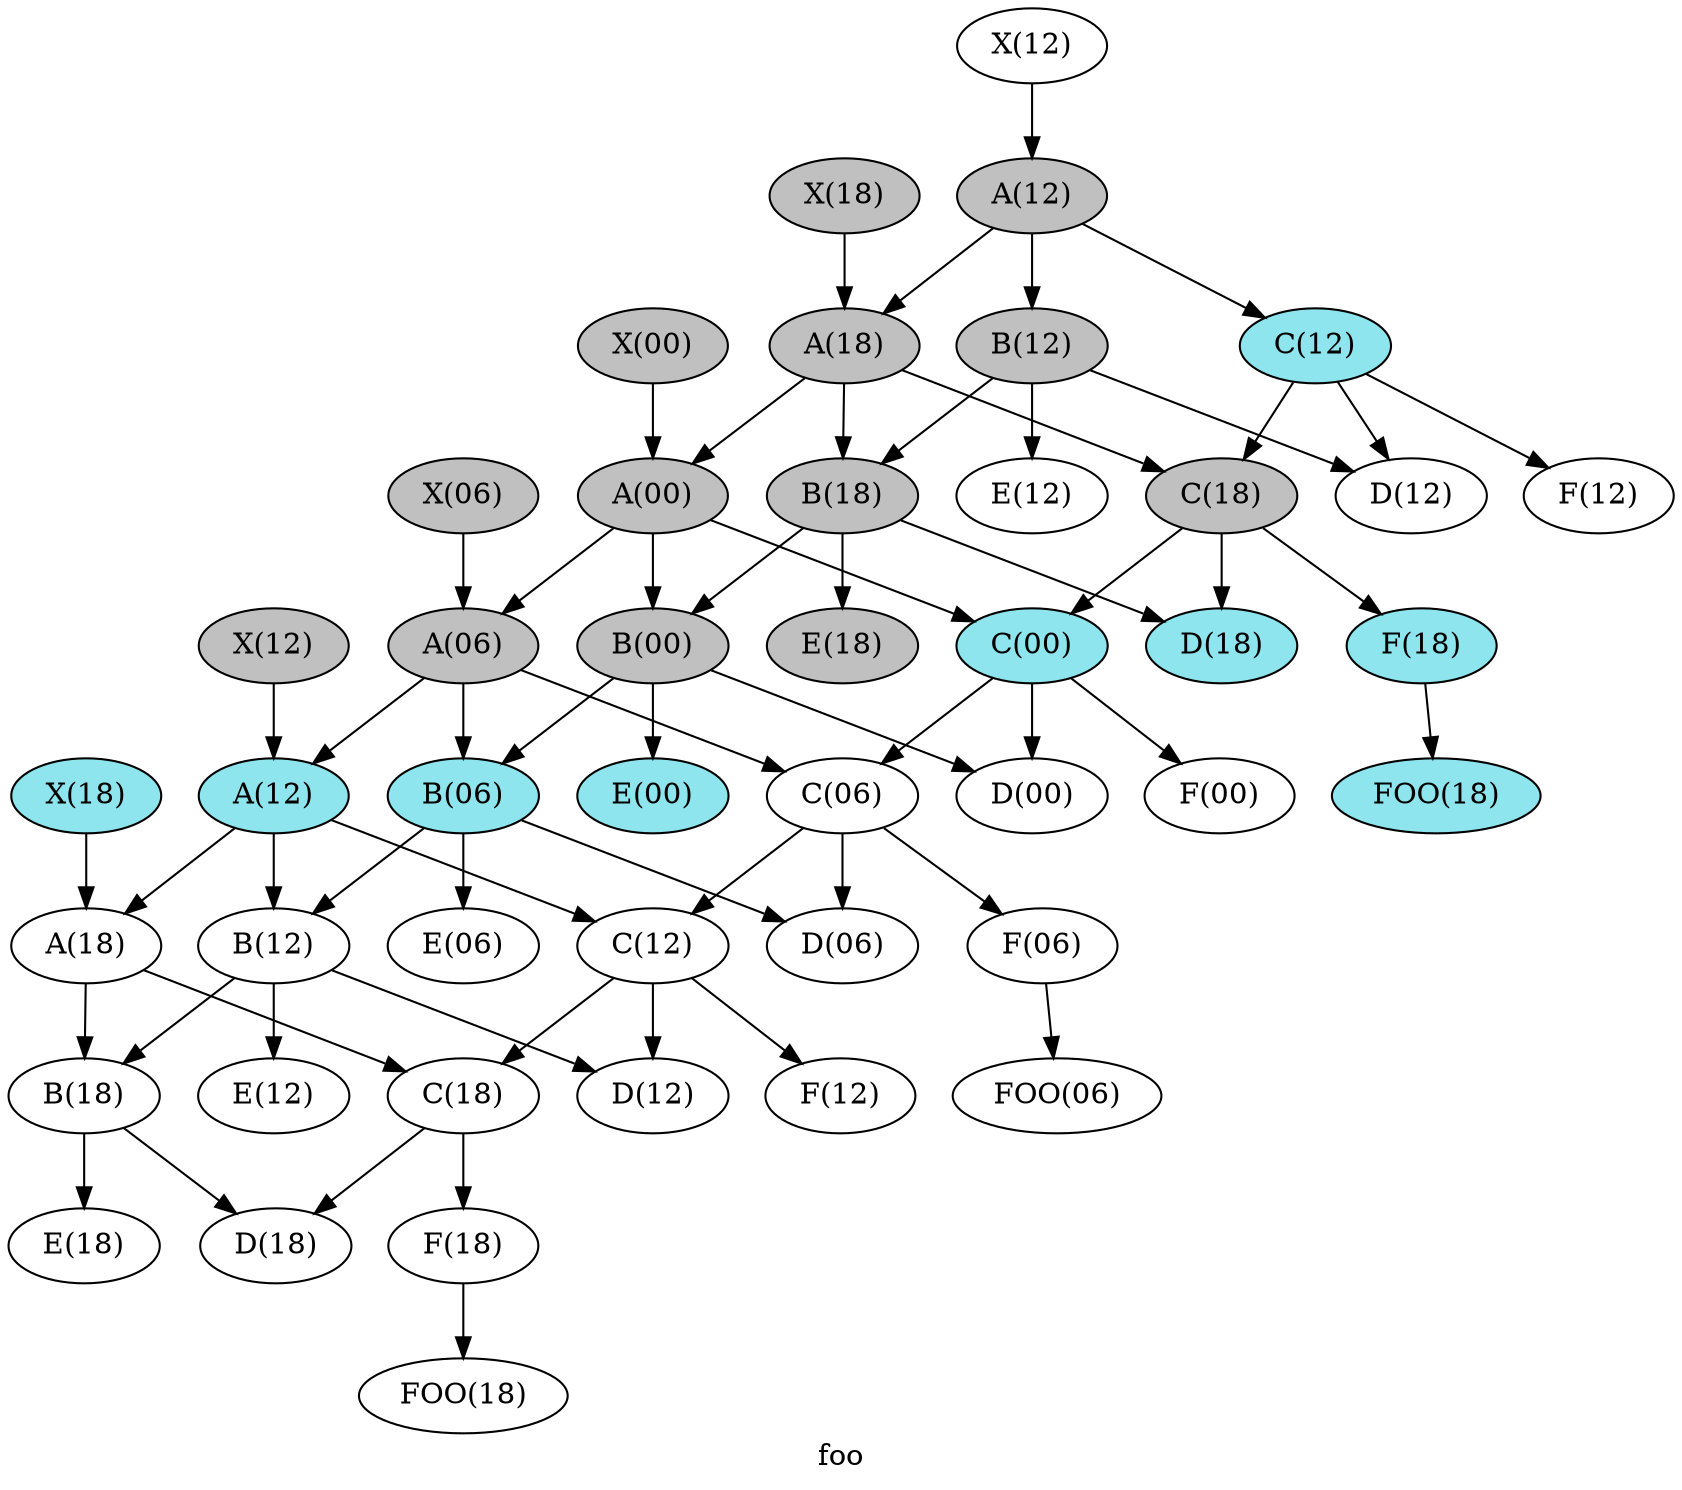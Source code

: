strict digraph {
	graph [bb="0,0,772,708",
		label=foo,
		lp="386,12"
	];
	node [label="\N"];
	"A%2010080812"	 [fillcolor=grey,
		height="0.5",
		label="A(12)",
		pos="475,618",
		style=filled,
		width="0.97222"];
	"A%2010080818"	 [fillcolor=grey,
		height="0.5",
		label="A(18)",
		pos="387,546",
		style=filled,
		width="0.97222"];
	"A%2010080812" -> "A%2010080818"	 [pos="e,405.64,561.25 456.34,602.73 443.85,592.52 427.24,578.93 413.41,567.61"];
	"B%2010080812"	 [fillcolor=grey,
		height="0.5",
		label="B(12)",
		pos="475,546",
		style=filled,
		width="0.97222"];
	"A%2010080812" -> "B%2010080812"	 [pos="e,475,564.41 475,599.83 475,592.13 475,582.97 475,574.42"];
	"C%2010080812"	 [fillcolor=cadetblue2,
		height="0.5",
		label="C(12)",
		pos="607,546",
		style=filled,
		width="0.97222"];
	"A%2010080812" -> "C%2010080812"	 [pos="e,582.94,559.12 499.21,604.79 520.24,593.33 550.88,576.61 574.12,563.94"];
	"A%2010080900"	 [fillcolor=grey,
		height="0.5",
		label="A(00)",
		pos="299,474",
		style=filled,
		width="0.97222"];
	"A%2010080818" -> "A%2010080900"	 [pos="e,317.64,489.25 368.34,530.73 355.85,520.52 339.24,506.93 325.41,495.61"];
	"B%2010080818"	 [fillcolor=grey,
		height="0.5",
		label="B(18)",
		pos="387,474",
		style=filled,
		width="0.97222"];
	"A%2010080818" -> "B%2010080818"	 [pos="e,387,492.41 387,527.83 387,520.13 387,510.97 387,502.42"];
	"C%2010080818"	 [fillcolor=grey,
		height="0.5",
		label="C(18)",
		pos="563,474",
		style=filled,
		width="0.97222"];
	"A%2010080818" -> "C%2010080818"	 [pos="e,535.4,485.29 414.5,534.75 444.51,522.47 492.7,502.76 526.01,489.13"];
	"B%2010080812" -> "B%2010080818"	 [pos="e,405.64,489.25 456.34,530.73 443.85,520.52 427.24,506.93 413.41,495.61"];
	"D%2010080812"	 [height="0.5",
		label="D(12)",
		pos="651,474",
		width="0.97222"];
	"B%2010080812" -> "D%2010080812"	 [pos="e,623.4,485.29 502.5,534.75 532.51,522.47 580.7,502.76 614.01,489.13"];
	"E%2010080812"	 [height="0.5",
		label="E(12)",
		pos="475,474",
		width="0.97222"];
	"B%2010080812" -> "E%2010080812"	 [pos="e,475,492.41 475,527.83 475,520.13 475,510.97 475,502.42"];
	"C%2010080812" -> "C%2010080818"	 [pos="e,573.55,491.27 596.35,528.57 591.11,519.99 584.68,509.48 578.87,499.97"];
	"C%2010080812" -> "D%2010080812"	 [pos="e,640.45,491.27 617.65,528.57 622.89,519.99 629.32,509.48 635.13,499.97"];
	"F%2010080812"	 [height="0.5",
		label="F(12)",
		pos="738,474",
		width="0.94444"];
	"C%2010080812" -> "F%2010080812"	 [pos="e,714.12,487.12 631.03,532.79 651.8,521.38 682.03,504.76 705.06,492.1"];
	"A%2010080906"	 [fillcolor=grey,
		height="0.5",
		label="A(06)",
		pos="211,402",
		style=filled,
		width="0.97222"];
	"A%2010080900" -> "A%2010080906"	 [pos="e,229.64,417.25 280.34,458.73 267.85,448.52 251.24,434.93 237.41,423.61"];
	"B%2010080900"	 [fillcolor=grey,
		height="0.5",
		label="B(00)",
		pos="299,402",
		style=filled,
		width="0.97222"];
	"A%2010080900" -> "B%2010080900"	 [pos="e,299,420.41 299,455.83 299,448.13 299,438.97 299,430.42"];
	"C%2010080900"	 [fillcolor=cadetblue2,
		height="0.5",
		label="C(00)",
		pos="475,402",
		style=filled,
		width="0.97222"];
	"A%2010080900" -> "C%2010080900"	 [pos="e,447.4,413.29 326.5,462.75 356.51,450.47 404.7,430.76 438.01,417.13"];
	"B%2010080818" -> "B%2010080900"	 [pos="e,317.64,417.25 368.34,458.73 355.85,448.52 339.24,434.93 325.41,423.61"];
	"D%2010080818"	 [fillcolor=cadetblue2,
		height="0.5",
		label="D(18)",
		pos="563,402",
		style=filled,
		width="0.97222"];
	"B%2010080818" -> "D%2010080818"	 [pos="e,535.4,413.29 414.5,462.75 444.51,450.47 492.7,430.76 526.01,417.13"];
	"E%2010080818"	 [fillcolor=grey,
		height="0.5",
		label="E(18)",
		pos="387,402",
		style=filled,
		width="0.97222"];
	"B%2010080818" -> "E%2010080818"	 [pos="e,387,420.41 387,455.83 387,448.13 387,438.97 387,430.42"];
	"C%2010080818" -> "C%2010080900"	 [pos="e,493.64,417.25 544.34,458.73 531.85,448.52 515.24,434.93 501.41,423.61"];
	"C%2010080818" -> "D%2010080818"	 [pos="e,563,420.41 563,455.83 563,448.13 563,438.97 563,430.42"];
	"F%2010080818"	 [fillcolor=cadetblue2,
		height="0.5",
		label="F(18)",
		pos="656,402",
		style=filled,
		width="0.94444"];
	"C%2010080818" -> "F%2010080818"	 [pos="e,636.62,417 582.72,458.73 596.01,448.45 613.71,434.74 628.39,423.38"];
	"A%2010080912"	 [fillcolor=cadetblue2,
		height="0.5",
		label="A(12)",
		pos="123,330",
		style=filled,
		width="0.97222"];
	"A%2010080906" -> "A%2010080912"	 [pos="e,141.64,345.25 192.34,386.73 179.85,376.52 163.24,362.93 149.41,351.61"];
	"B%2010080906"	 [fillcolor=cadetblue2,
		height="0.5",
		label="B(06)",
		pos="211,330",
		style=filled,
		width="0.97222"];
	"A%2010080906" -> "B%2010080906"	 [pos="e,211,348.41 211,383.83 211,376.13 211,366.97 211,358.42"];
	"C%2010080906"	 [height="0.5",
		label="C(06)",
		pos="387,330",
		width="0.97222"];
	"A%2010080906" -> "C%2010080906"	 [pos="e,359.4,341.29 238.5,390.75 268.51,378.47 316.7,358.76 350.01,345.13"];
	"B%2010080900" -> "B%2010080906"	 [pos="e,229.64,345.25 280.34,386.73 267.85,376.52 251.24,362.93 237.41,351.61"];
	"D%2010080900"	 [height="0.5",
		label="D(00)",
		pos="475,330",
		width="0.97222"];
	"B%2010080900" -> "D%2010080900"	 [pos="e,447.4,341.29 326.5,390.75 356.51,378.47 404.7,358.76 438.01,345.13"];
	"E%2010080900"	 [fillcolor=cadetblue2,
		height="0.5",
		label="E(00)",
		pos="299,330",
		style=filled,
		width="0.97222"];
	"B%2010080900" -> "E%2010080900"	 [pos="e,299,348.41 299,383.83 299,376.13 299,366.97 299,358.42"];
	"C%2010080900" -> "C%2010080906"	 [pos="e,405.64,345.25 456.34,386.73 443.85,376.52 427.24,362.93 413.41,351.61"];
	"C%2010080900" -> "D%2010080900"	 [pos="e,475,348.41 475,383.83 475,376.13 475,366.97 475,358.42"];
	"F%2010080900"	 [height="0.5",
		label="F(00)",
		pos="562,330",
		width="0.94444"];
	"C%2010080900" -> "F%2010080900"	 [pos="e,543.46,345.35 493.88,386.38 506.05,376.31 522.04,363.07 535.48,351.95"];
	"FOO%2010080818"	 [fillcolor=cadetblue2,
		height="0.5",
		label="FOO(18)",
		pos="663,330",
		style=filled,
		width="1.3611"];
	"F%2010080818" -> "FOO%2010080818"	 [pos="e,661.21,348.41 657.77,383.83 658.52,376.13 659.41,366.97 660.24,358.42"];
	"A%2010080918"	 [height="0.5",
		label="A(18)",
		pos="35,258",
		width="0.97222"];
	"A%2010080912" -> "A%2010080918"	 [pos="e,53.636,273.25 104.34,314.73 91.854,304.52 75.242,290.93 61.408,279.61"];
	"B%2010080912"	 [height="0.5",
		label="B(12)",
		pos="123,258",
		width="0.97222"];
	"A%2010080912" -> "B%2010080912"	 [pos="e,123,276.41 123,311.83 123,304.13 123,294.97 123,286.42"];
	"C%2010080912"	 [height="0.5",
		label="C(12)",
		pos="299,258",
		width="0.97222"];
	"A%2010080912" -> "C%2010080912"	 [pos="e,271.4,269.29 150.5,318.75 180.51,306.47 228.7,286.76 262.01,273.13"];
	"B%2010080906" -> "B%2010080912"	 [pos="e,141.64,273.25 192.34,314.73 179.85,304.52 163.24,290.93 149.41,279.61"];
	"D%2010080906"	 [height="0.5",
		label="D(06)",
		pos="387,258",
		width="0.97222"];
	"B%2010080906" -> "D%2010080906"	 [pos="e,359.4,269.29 238.5,318.75 268.51,306.47 316.7,286.76 350.01,273.13"];
	"E%2010080906"	 [height="0.5",
		label="E(06)",
		pos="211,258",
		width="0.97222"];
	"B%2010080906" -> "E%2010080906"	 [pos="e,211,276.41 211,311.83 211,304.13 211,294.97 211,286.42"];
	"C%2010080906" -> "C%2010080912"	 [pos="e,317.64,273.25 368.34,314.73 355.85,304.52 339.24,290.93 325.41,279.61"];
	"C%2010080906" -> "D%2010080906"	 [pos="e,387,276.41 387,311.83 387,304.13 387,294.97 387,286.42"];
	"F%2010080906"	 [height="0.5",
		label="F(06)",
		pos="480,258",
		width="0.94444"];
	"C%2010080906" -> "F%2010080906"	 [pos="e,460.62,273 406.72,314.73 420.01,304.45 437.71,290.74 452.39,279.38"];
	"B%2010080918"	 [height="0.5",
		label="B(18)",
		pos="35,186",
		width="0.97222"];
	"A%2010080918" -> "B%2010080918"	 [pos="e,35,204.41 35,239.83 35,232.13 35,222.97 35,214.42"];
	"C%2010080918"	 [height="0.5",
		label="C(18)",
		pos="211,186",
		width="0.97222"];
	"A%2010080918" -> "C%2010080918"	 [pos="e,183.4,197.29 62.5,246.75 92.506,234.47 140.7,214.76 174.01,201.13"];
	"B%2010080912" -> "B%2010080918"	 [pos="e,53.636,201.25 104.34,242.73 91.854,232.52 75.242,218.93 61.408,207.61"];
	"D%2010080912"	 [height="0.5",
		label="D(12)",
		pos="299,186",
		width="0.97222"];
	"B%2010080912" -> "D%2010080912"	 [pos="e,271.4,197.29 150.5,246.75 180.51,234.47 228.7,214.76 262.01,201.13"];
	"E%2010080912"	 [height="0.5",
		label="E(12)",
		pos="123,186",
		width="0.97222"];
	"B%2010080912" -> "E%2010080912"	 [pos="e,123,204.41 123,239.83 123,232.13 123,222.97 123,214.42"];
	"C%2010080912" -> "C%2010080918"	 [pos="e,229.64,201.25 280.34,242.73 267.85,232.52 251.24,218.93 237.41,207.61"];
	"C%2010080912" -> "D%2010080912"	 [pos="e,299,204.41 299,239.83 299,232.13 299,222.97 299,214.42"];
	"F%2010080912"	 [height="0.5",
		label="F(12)",
		pos="386,186",
		width="0.94444"];
	"C%2010080912" -> "F%2010080912"	 [pos="e,367.46,201.35 317.88,242.38 330.05,232.31 346.04,219.07 359.48,207.95"];
	"FOO%2010080906"	 [height="0.5",
		label="FOO(06)",
		pos="487,186",
		width="1.3611"];
	"F%2010080906" -> "FOO%2010080906"	 [pos="e,485.21,204.41 481.77,239.83 482.52,232.13 483.41,222.97 484.24,214.42"];
	"D%2010080918"	 [height="0.5",
		label="D(18)",
		pos="124,114",
		width="0.97222"];
	"B%2010080918" -> "D%2010080918"	 [pos="e,105.15,129.25 53.875,170.73 66.5,160.52 83.301,146.93 97.292,135.61"];
	"E%2010080918"	 [height="0.5",
		label="E(18)",
		pos="35,114",
		width="0.97222"];
	"B%2010080918" -> "E%2010080918"	 [pos="e,35,132.41 35,167.83 35,160.13 35,150.97 35,142.42"];
	"C%2010080918" -> "D%2010080918"	 [pos="e,142.54,129.35 192.12,170.38 179.95,160.31 163.96,147.07 150.52,135.95"];
	"F%2010080918"	 [height="0.5",
		label="F(18)",
		pos="211,114",
		width="0.94444"];
	"C%2010080918" -> "F%2010080918"	 [pos="e,211,132.41 211,167.83 211,160.13 211,150.97 211,142.42"];
	"FOO%2010080918"	 [height="0.5",
		label="FOO(18)",
		pos="211,42",
		width="1.3611"];
	"F%2010080918" -> "FOO%2010080918"	 [pos="e,211,60.413 211,95.831 211,88.131 211,78.974 211,70.417"];
	"X%2010080812"	 [height="0.5",
		label="X(12)",
		pos="475,690",
		width="0.97222"];
	"X%2010080812" -> "A%2010080812"	 [pos="e,475,636.41 475,671.83 475,664.13 475,654.97 475,646.42"];
	"X%2010080818"	 [fillcolor=grey,
		height="0.5",
		label="X(18)",
		pos="387,618",
		style=filled,
		width="0.97222"];
	"X%2010080818" -> "A%2010080818"	 [pos="e,387,564.41 387,599.83 387,592.13 387,582.97 387,574.42"];
	"X%2010080900"	 [fillcolor=grey,
		height="0.5",
		label="X(00)",
		pos="299,546",
		style=filled,
		width="0.97222"];
	"X%2010080900" -> "A%2010080900"	 [pos="e,299,492.41 299,527.83 299,520.13 299,510.97 299,502.42"];
	"X%2010080906"	 [fillcolor=grey,
		height="0.5",
		label="X(06)",
		pos="211,474",
		style=filled,
		width="0.97222"];
	"X%2010080906" -> "A%2010080906"	 [pos="e,211,420.41 211,455.83 211,448.13 211,438.97 211,430.42"];
	"X%2010080912"	 [fillcolor=grey,
		height="0.5",
		label="X(12)",
		pos="123,402",
		style=filled,
		width="0.97222"];
	"X%2010080912" -> "A%2010080912"	 [pos="e,123,348.41 123,383.83 123,376.13 123,366.97 123,358.42"];
	"X%2010080918"	 [fillcolor=cadetblue2,
		height="0.5",
		label="X(18)",
		pos="35,330",
		style=filled,
		width="0.97222"];
	"X%2010080918" -> "A%2010080918"	 [pos="e,35,276.41 35,311.83 35,304.13 35,294.97 35,286.42"];
}
